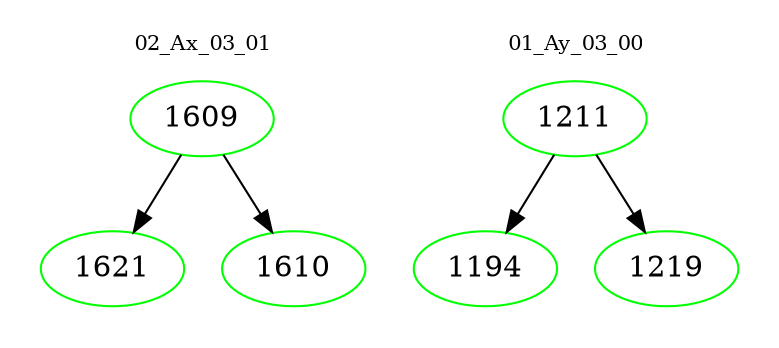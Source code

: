 digraph{
subgraph cluster_0 {
color = white
label = "02_Ax_03_01";
fontsize=10;
T0_1609 [label="1609", color="green"]
T0_1609 -> T0_1621 [color="black"]
T0_1621 [label="1621", color="green"]
T0_1609 -> T0_1610 [color="black"]
T0_1610 [label="1610", color="green"]
}
subgraph cluster_1 {
color = white
label = "01_Ay_03_00";
fontsize=10;
T1_1211 [label="1211", color="green"]
T1_1211 -> T1_1194 [color="black"]
T1_1194 [label="1194", color="green"]
T1_1211 -> T1_1219 [color="black"]
T1_1219 [label="1219", color="green"]
}
}
